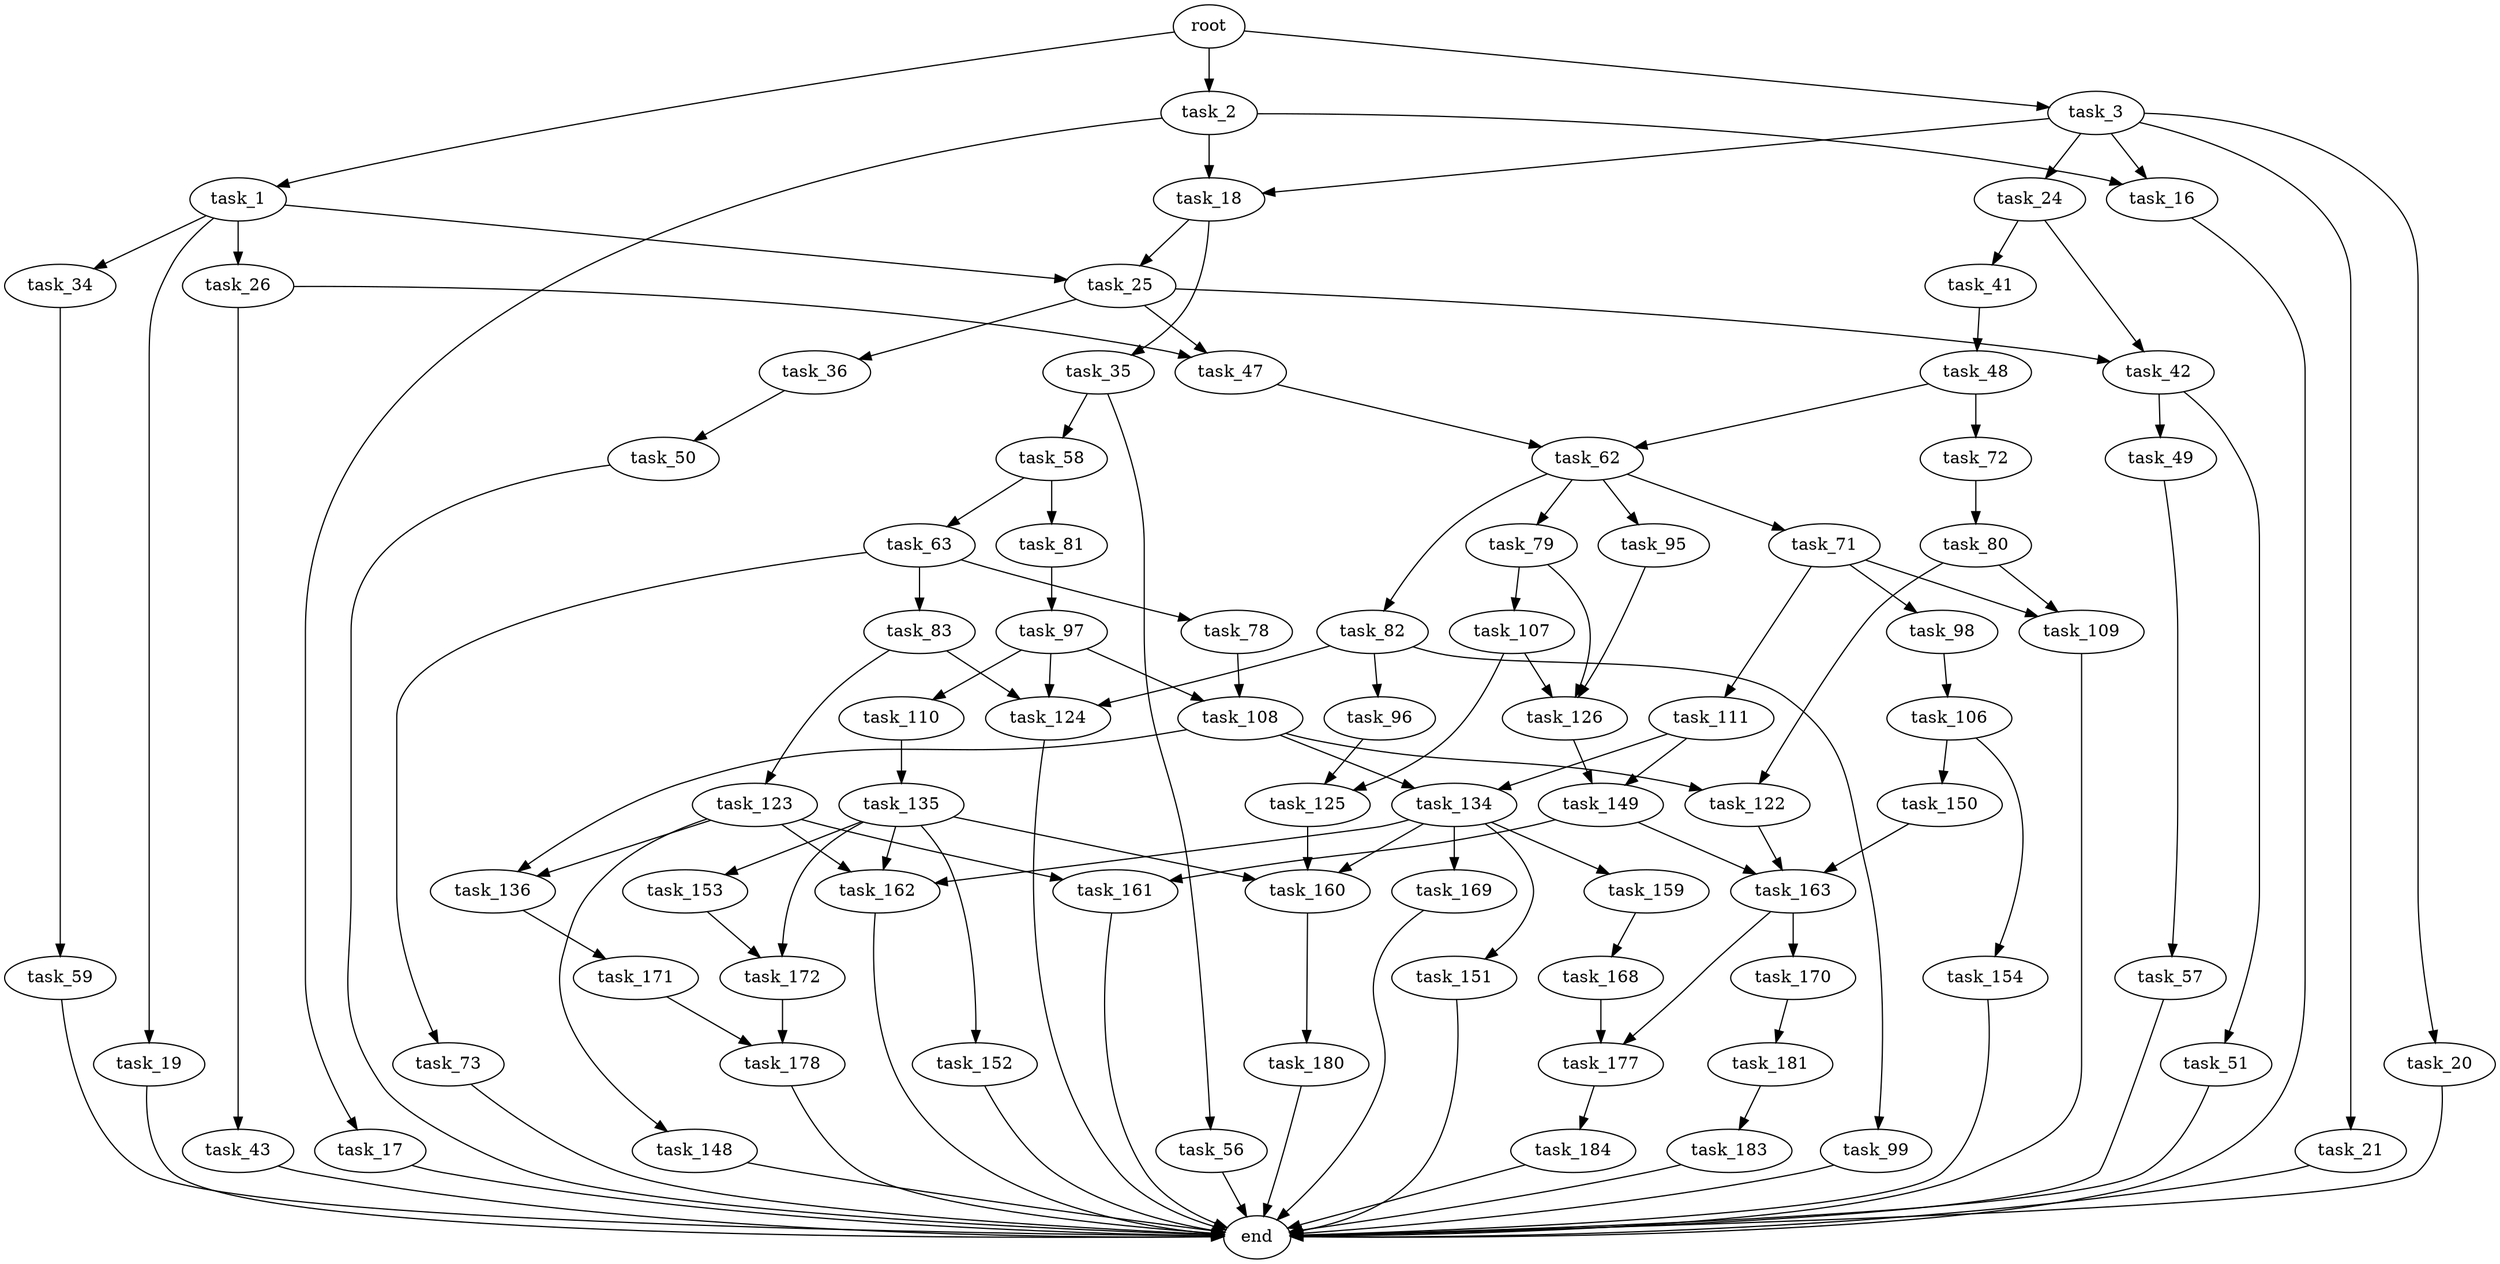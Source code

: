 digraph G {
  root [size="0.000000"];
  task_1 [size="134217728000.000000"];
  task_2 [size="549755813888.000000"];
  task_3 [size="355561505008.000000"];
  task_19 [size="136662820580.000000"];
  task_25 [size="27643818362.000000"];
  task_26 [size="782757789696.000000"];
  task_34 [size="245707501472.000000"];
  task_16 [size="782757789696.000000"];
  task_17 [size="1218426786782.000000"];
  task_18 [size="7879756775.000000"];
  task_20 [size="120684014100.000000"];
  task_21 [size="1655350747.000000"];
  task_24 [size="28991029248.000000"];
  end [size="0.000000"];
  task_35 [size="1073741824000.000000"];
  task_41 [size="549755813888.000000"];
  task_42 [size="368293445632.000000"];
  task_36 [size="584821136276.000000"];
  task_47 [size="549755813888.000000"];
  task_43 [size="10082993884.000000"];
  task_59 [size="779404400424.000000"];
  task_56 [size="8589934592.000000"];
  task_58 [size="93875108120.000000"];
  task_50 [size="134217728000.000000"];
  task_48 [size="231928233984.000000"];
  task_49 [size="31964533752.000000"];
  task_51 [size="782888701972.000000"];
  task_62 [size="344316117704.000000"];
  task_72 [size="4611408310.000000"];
  task_57 [size="12787031066.000000"];
  task_63 [size="99342437820.000000"];
  task_81 [size="587122419259.000000"];
  task_71 [size="8589934592.000000"];
  task_79 [size="231928233984.000000"];
  task_82 [size="1073741824000.000000"];
  task_95 [size="463248883013.000000"];
  task_73 [size="214910503955.000000"];
  task_78 [size="128123329024.000000"];
  task_83 [size="2206527084.000000"];
  task_98 [size="687543457796.000000"];
  task_109 [size="782757789696.000000"];
  task_111 [size="23142612681.000000"];
  task_80 [size="8213427184.000000"];
  task_108 [size="637105535389.000000"];
  task_107 [size="2421093596.000000"];
  task_126 [size="219049233266.000000"];
  task_122 [size="142251966048.000000"];
  task_97 [size="28991029248.000000"];
  task_96 [size="368293445632.000000"];
  task_99 [size="32411422299.000000"];
  task_124 [size="4579720122.000000"];
  task_123 [size="549755813888.000000"];
  task_125 [size="6617203478.000000"];
  task_110 [size="8267273862.000000"];
  task_106 [size="7273582071.000000"];
  task_150 [size="110194758945.000000"];
  task_154 [size="150866403096.000000"];
  task_134 [size="18337126371.000000"];
  task_136 [size="23207791636.000000"];
  task_135 [size="2148006958.000000"];
  task_149 [size="23280671246.000000"];
  task_163 [size="24892757691.000000"];
  task_148 [size="2827230063.000000"];
  task_161 [size="370842105977.000000"];
  task_162 [size="497303777700.000000"];
  task_160 [size="4166238270.000000"];
  task_151 [size="7798505800.000000"];
  task_159 [size="782757789696.000000"];
  task_169 [size="782757789696.000000"];
  task_152 [size="28991029248.000000"];
  task_153 [size="132637737564.000000"];
  task_172 [size="28991029248.000000"];
  task_171 [size="12341754993.000000"];
  task_168 [size="34489299059.000000"];
  task_180 [size="309202720840.000000"];
  task_170 [size="24394638488.000000"];
  task_177 [size="26617184402.000000"];
  task_181 [size="33740739022.000000"];
  task_178 [size="13260319597.000000"];
  task_184 [size="28991029248.000000"];
  task_183 [size="231928233984.000000"];

  root -> task_1 [size="1.000000"];
  root -> task_2 [size="1.000000"];
  root -> task_3 [size="1.000000"];
  task_1 -> task_19 [size="209715200.000000"];
  task_1 -> task_25 [size="209715200.000000"];
  task_1 -> task_26 [size="209715200.000000"];
  task_1 -> task_34 [size="209715200.000000"];
  task_2 -> task_16 [size="536870912.000000"];
  task_2 -> task_17 [size="536870912.000000"];
  task_2 -> task_18 [size="536870912.000000"];
  task_3 -> task_16 [size="301989888.000000"];
  task_3 -> task_18 [size="301989888.000000"];
  task_3 -> task_20 [size="301989888.000000"];
  task_3 -> task_21 [size="301989888.000000"];
  task_3 -> task_24 [size="301989888.000000"];
  task_19 -> end [size="1.000000"];
  task_25 -> task_36 [size="33554432.000000"];
  task_25 -> task_42 [size="33554432.000000"];
  task_25 -> task_47 [size="33554432.000000"];
  task_26 -> task_43 [size="679477248.000000"];
  task_26 -> task_47 [size="679477248.000000"];
  task_34 -> task_59 [size="411041792.000000"];
  task_16 -> end [size="1.000000"];
  task_17 -> end [size="1.000000"];
  task_18 -> task_25 [size="411041792.000000"];
  task_18 -> task_35 [size="411041792.000000"];
  task_20 -> end [size="1.000000"];
  task_21 -> end [size="1.000000"];
  task_24 -> task_41 [size="75497472.000000"];
  task_24 -> task_42 [size="75497472.000000"];
  task_35 -> task_56 [size="838860800.000000"];
  task_35 -> task_58 [size="838860800.000000"];
  task_41 -> task_48 [size="536870912.000000"];
  task_42 -> task_49 [size="411041792.000000"];
  task_42 -> task_51 [size="411041792.000000"];
  task_36 -> task_50 [size="536870912.000000"];
  task_47 -> task_62 [size="536870912.000000"];
  task_43 -> end [size="1.000000"];
  task_59 -> end [size="1.000000"];
  task_56 -> end [size="1.000000"];
  task_58 -> task_63 [size="301989888.000000"];
  task_58 -> task_81 [size="301989888.000000"];
  task_50 -> end [size="1.000000"];
  task_48 -> task_62 [size="301989888.000000"];
  task_48 -> task_72 [size="301989888.000000"];
  task_49 -> task_57 [size="536870912.000000"];
  task_51 -> end [size="1.000000"];
  task_62 -> task_71 [size="536870912.000000"];
  task_62 -> task_79 [size="536870912.000000"];
  task_62 -> task_82 [size="536870912.000000"];
  task_62 -> task_95 [size="536870912.000000"];
  task_72 -> task_80 [size="134217728.000000"];
  task_57 -> end [size="1.000000"];
  task_63 -> task_73 [size="134217728.000000"];
  task_63 -> task_78 [size="134217728.000000"];
  task_63 -> task_83 [size="134217728.000000"];
  task_81 -> task_97 [size="411041792.000000"];
  task_71 -> task_98 [size="33554432.000000"];
  task_71 -> task_109 [size="33554432.000000"];
  task_71 -> task_111 [size="33554432.000000"];
  task_79 -> task_107 [size="301989888.000000"];
  task_79 -> task_126 [size="301989888.000000"];
  task_82 -> task_96 [size="838860800.000000"];
  task_82 -> task_99 [size="838860800.000000"];
  task_82 -> task_124 [size="838860800.000000"];
  task_95 -> task_126 [size="301989888.000000"];
  task_73 -> end [size="1.000000"];
  task_78 -> task_108 [size="301989888.000000"];
  task_83 -> task_123 [size="209715200.000000"];
  task_83 -> task_124 [size="209715200.000000"];
  task_98 -> task_106 [size="536870912.000000"];
  task_109 -> end [size="1.000000"];
  task_111 -> task_134 [size="838860800.000000"];
  task_111 -> task_149 [size="838860800.000000"];
  task_80 -> task_109 [size="134217728.000000"];
  task_80 -> task_122 [size="134217728.000000"];
  task_108 -> task_122 [size="411041792.000000"];
  task_108 -> task_134 [size="411041792.000000"];
  task_108 -> task_136 [size="411041792.000000"];
  task_107 -> task_125 [size="75497472.000000"];
  task_107 -> task_126 [size="75497472.000000"];
  task_126 -> task_149 [size="209715200.000000"];
  task_122 -> task_163 [size="134217728.000000"];
  task_97 -> task_108 [size="75497472.000000"];
  task_97 -> task_110 [size="75497472.000000"];
  task_97 -> task_124 [size="75497472.000000"];
  task_96 -> task_125 [size="411041792.000000"];
  task_99 -> end [size="1.000000"];
  task_124 -> end [size="1.000000"];
  task_123 -> task_136 [size="536870912.000000"];
  task_123 -> task_148 [size="536870912.000000"];
  task_123 -> task_161 [size="536870912.000000"];
  task_123 -> task_162 [size="536870912.000000"];
  task_125 -> task_160 [size="134217728.000000"];
  task_110 -> task_135 [size="134217728.000000"];
  task_106 -> task_150 [size="33554432.000000"];
  task_106 -> task_154 [size="33554432.000000"];
  task_150 -> task_163 [size="411041792.000000"];
  task_154 -> end [size="1.000000"];
  task_134 -> task_151 [size="33554432.000000"];
  task_134 -> task_159 [size="33554432.000000"];
  task_134 -> task_160 [size="33554432.000000"];
  task_134 -> task_162 [size="33554432.000000"];
  task_134 -> task_169 [size="33554432.000000"];
  task_136 -> task_171 [size="679477248.000000"];
  task_135 -> task_152 [size="75497472.000000"];
  task_135 -> task_153 [size="75497472.000000"];
  task_135 -> task_160 [size="75497472.000000"];
  task_135 -> task_162 [size="75497472.000000"];
  task_135 -> task_172 [size="75497472.000000"];
  task_149 -> task_161 [size="33554432.000000"];
  task_149 -> task_163 [size="33554432.000000"];
  task_163 -> task_170 [size="838860800.000000"];
  task_163 -> task_177 [size="838860800.000000"];
  task_148 -> end [size="1.000000"];
  task_161 -> end [size="1.000000"];
  task_162 -> end [size="1.000000"];
  task_160 -> task_180 [size="134217728.000000"];
  task_151 -> end [size="1.000000"];
  task_159 -> task_168 [size="679477248.000000"];
  task_169 -> end [size="1.000000"];
  task_152 -> end [size="1.000000"];
  task_153 -> task_172 [size="134217728.000000"];
  task_172 -> task_178 [size="75497472.000000"];
  task_171 -> task_178 [size="301989888.000000"];
  task_168 -> task_177 [size="838860800.000000"];
  task_180 -> end [size="1.000000"];
  task_170 -> task_181 [size="411041792.000000"];
  task_177 -> task_184 [size="536870912.000000"];
  task_181 -> task_183 [size="536870912.000000"];
  task_178 -> end [size="1.000000"];
  task_184 -> end [size="1.000000"];
  task_183 -> end [size="1.000000"];
}
